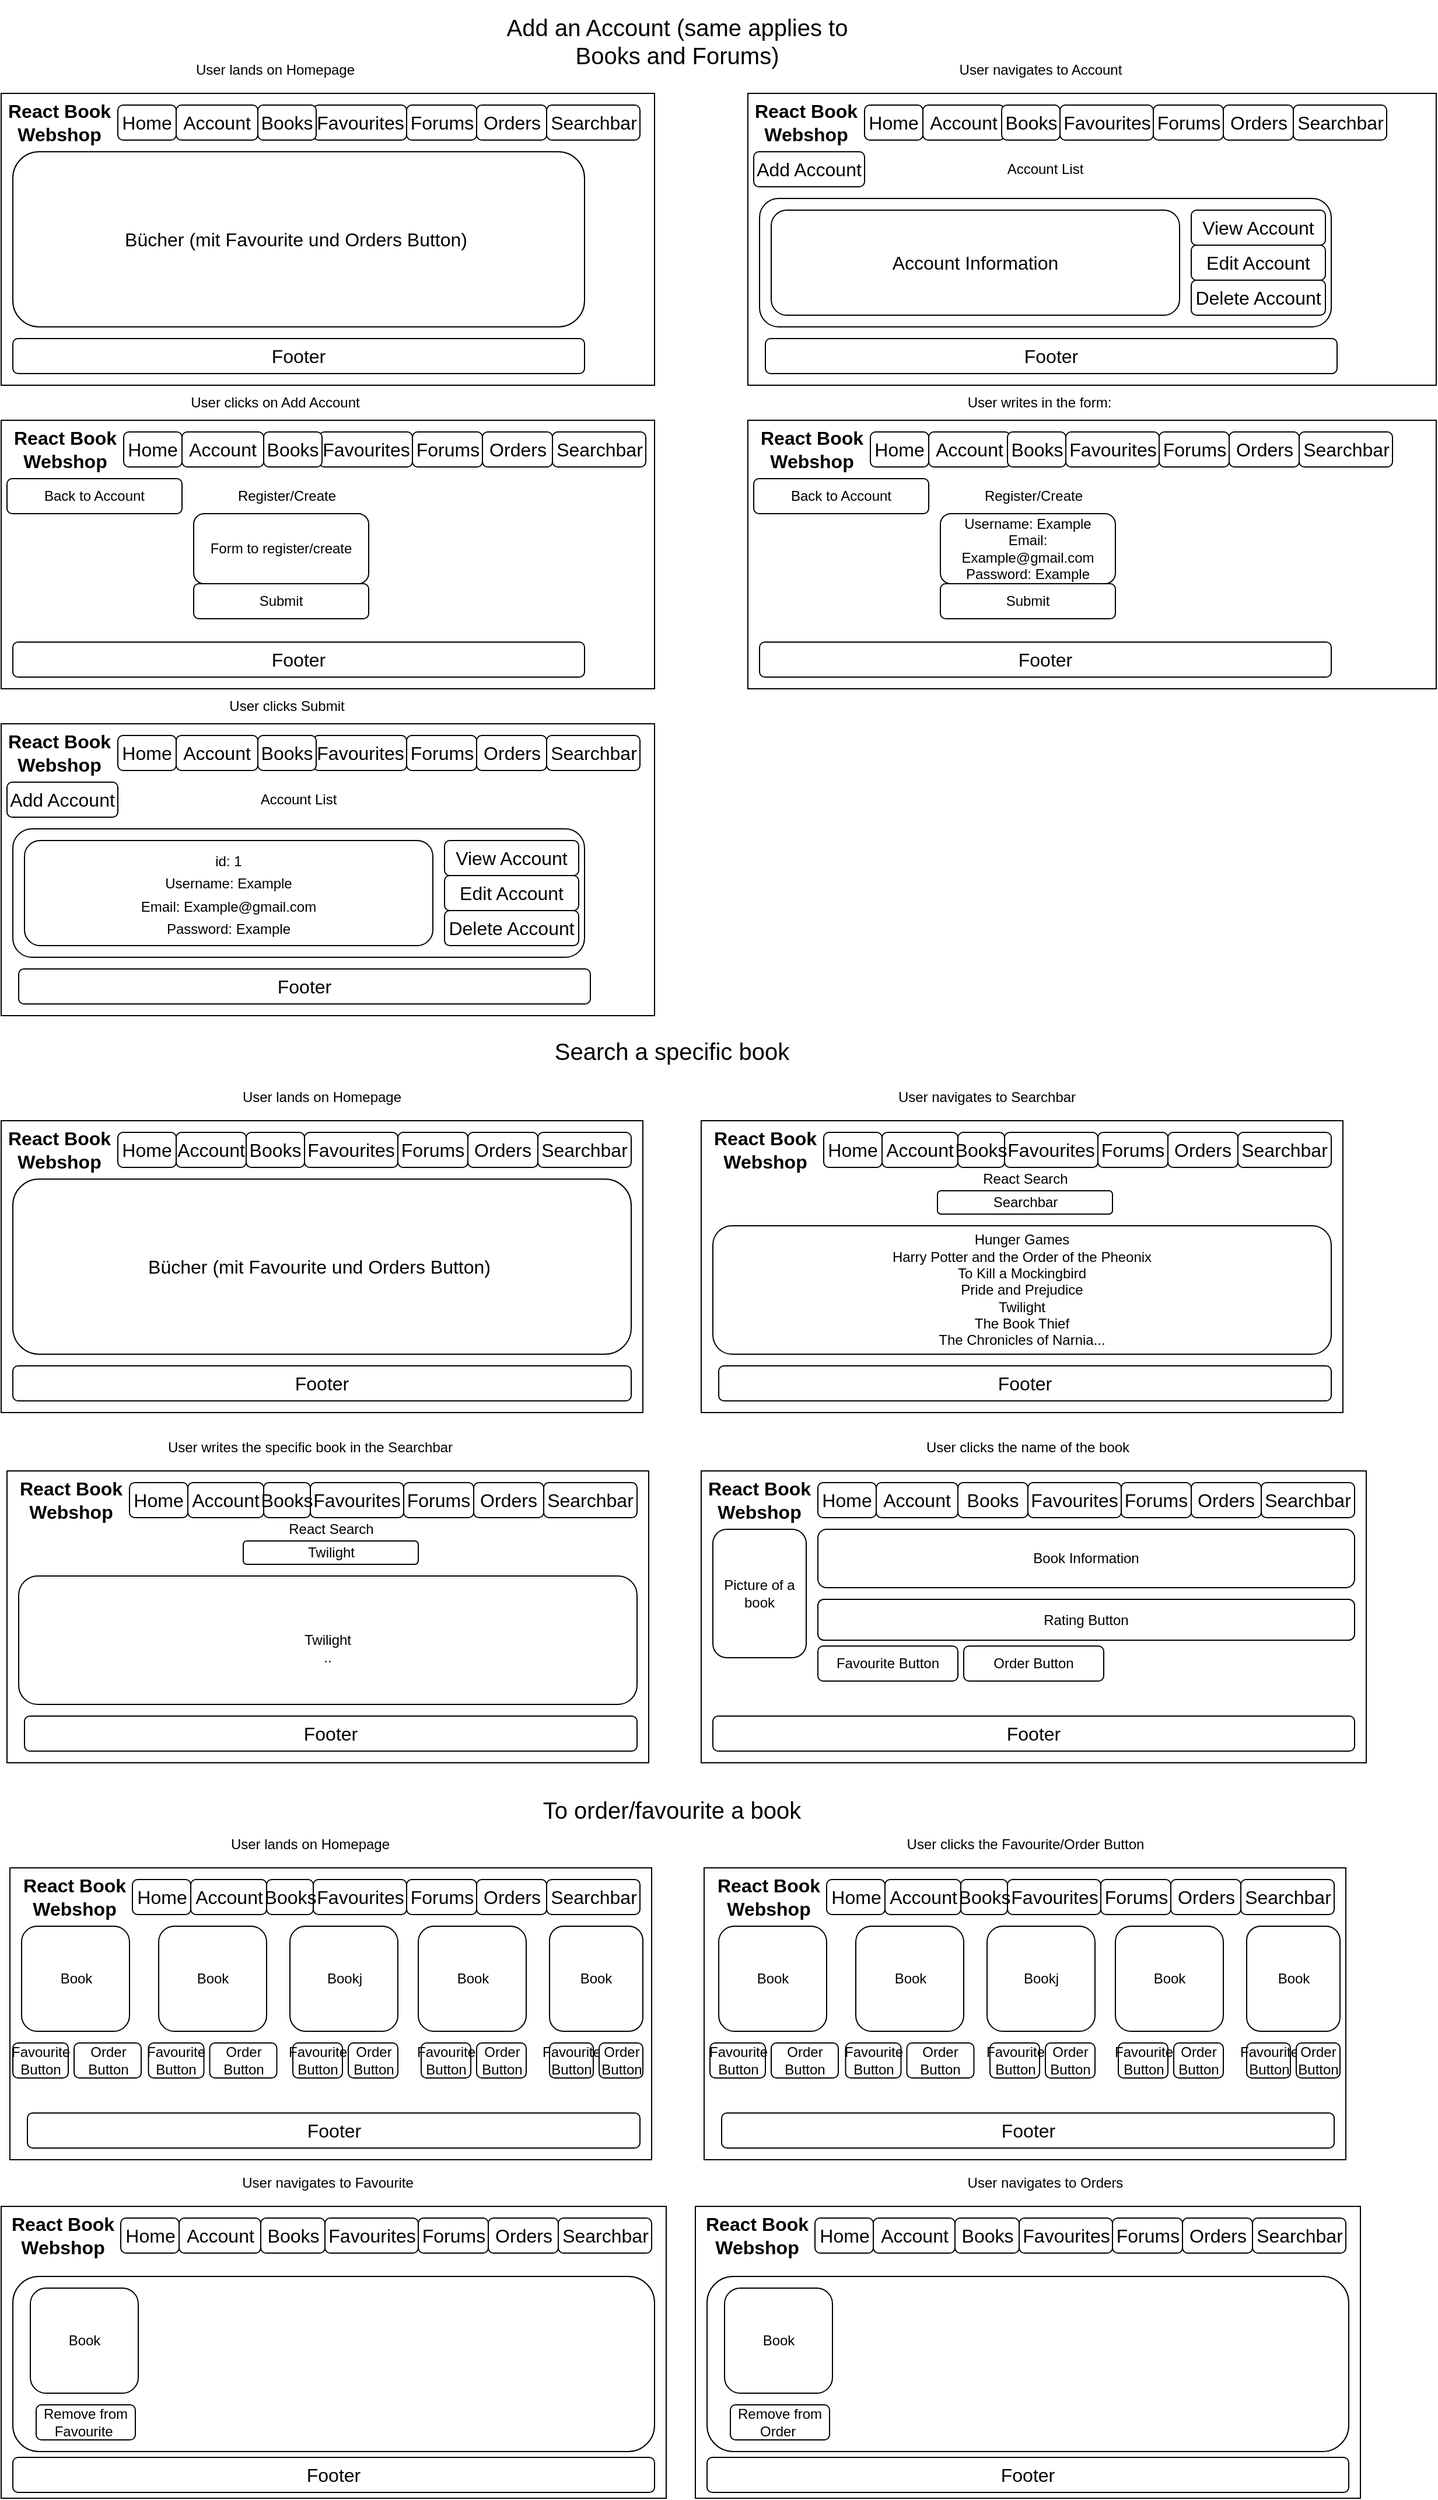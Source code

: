 <mxfile version="20.3.0" type="device"><diagram id="lNHhpuSlAF34muwr7A1F" name="Page-1"><mxGraphModel dx="1483" dy="927" grid="1" gridSize="10" guides="1" tooltips="1" connect="1" arrows="1" fold="1" page="1" pageScale="1" pageWidth="850" pageHeight="1100" math="0" shadow="0"><root><mxCell id="0"/><mxCell id="1" parent="0"/><mxCell id="LCGVCWos7qvtG7tU--il-2" value="" style="rounded=0;whiteSpace=wrap;html=1;" parent="1" vertex="1"><mxGeometry y="80" width="560" height="250" as="geometry"/></mxCell><mxCell id="LCGVCWos7qvtG7tU--il-3" value="&lt;b&gt;&lt;font style=&quot;font-size: 16px;&quot;&gt;React Book Webshop&lt;/font&gt;&lt;/b&gt;" style="text;html=1;strokeColor=none;fillColor=none;align=center;verticalAlign=middle;whiteSpace=wrap;rounded=0;" parent="1" vertex="1"><mxGeometry y="80" width="100" height="50" as="geometry"/></mxCell><mxCell id="LCGVCWos7qvtG7tU--il-8" value="Bücher (mit Favourite und Orders Button)&amp;nbsp;" style="rounded=1;whiteSpace=wrap;html=1;fontSize=16;" parent="1" vertex="1"><mxGeometry x="10" y="130" width="490" height="150" as="geometry"/></mxCell><mxCell id="LCGVCWos7qvtG7tU--il-15" value="User lands on Homepage" style="text;html=1;strokeColor=none;fillColor=none;align=center;verticalAlign=middle;whiteSpace=wrap;rounded=0;fontSize=12;" parent="1" vertex="1"><mxGeometry x="95" y="40" width="280" height="40" as="geometry"/></mxCell><mxCell id="LCGVCWos7qvtG7tU--il-16" value="User navigates to Account" style="text;html=1;strokeColor=none;fillColor=none;align=center;verticalAlign=middle;whiteSpace=wrap;rounded=0;fontSize=12;" parent="1" vertex="1"><mxGeometry x="751.25" y="45" width="280" height="30" as="geometry"/></mxCell><mxCell id="LCGVCWos7qvtG7tU--il-38" value="User clicks on Add Account" style="text;html=1;strokeColor=none;fillColor=none;align=center;verticalAlign=middle;whiteSpace=wrap;rounded=0;fontSize=12;" parent="1" vertex="1"><mxGeometry x="95" y="330" width="280" height="30" as="geometry"/></mxCell><mxCell id="PqnTLAwApJCdfaEEUdwc-1" value="Home" style="rounded=1;whiteSpace=wrap;html=1;fontSize=16;" parent="1" vertex="1"><mxGeometry x="100" y="90" width="50" height="30" as="geometry"/></mxCell><mxCell id="PqnTLAwApJCdfaEEUdwc-2" value="Account" style="rounded=1;whiteSpace=wrap;html=1;fontSize=16;" parent="1" vertex="1"><mxGeometry x="150" y="90" width="70" height="30" as="geometry"/></mxCell><mxCell id="PqnTLAwApJCdfaEEUdwc-3" value="Favourites" style="rounded=1;whiteSpace=wrap;html=1;fontSize=16;" parent="1" vertex="1"><mxGeometry x="267.5" y="90" width="80" height="30" as="geometry"/></mxCell><mxCell id="PqnTLAwApJCdfaEEUdwc-5" value="Forums" style="rounded=1;whiteSpace=wrap;html=1;fontSize=16;" parent="1" vertex="1"><mxGeometry x="347.5" y="90" width="60" height="30" as="geometry"/></mxCell><mxCell id="PqnTLAwApJCdfaEEUdwc-6" value="Orders" style="rounded=1;whiteSpace=wrap;html=1;fontSize=16;" parent="1" vertex="1"><mxGeometry x="407.5" y="90" width="60" height="30" as="geometry"/></mxCell><mxCell id="PqnTLAwApJCdfaEEUdwc-7" value="Searchbar" style="rounded=1;whiteSpace=wrap;html=1;fontSize=16;" parent="1" vertex="1"><mxGeometry x="467.5" y="90" width="80" height="30" as="geometry"/></mxCell><mxCell id="PqnTLAwApJCdfaEEUdwc-9" value="" style="rounded=0;whiteSpace=wrap;html=1;" parent="1" vertex="1"><mxGeometry x="640" y="80" width="590" height="250" as="geometry"/></mxCell><mxCell id="PqnTLAwApJCdfaEEUdwc-10" value="&lt;b&gt;&lt;font style=&quot;font-size: 16px;&quot;&gt;React Book Webshop&lt;/font&gt;&lt;/b&gt;" style="text;html=1;strokeColor=none;fillColor=none;align=center;verticalAlign=middle;whiteSpace=wrap;rounded=0;" parent="1" vertex="1"><mxGeometry x="640" y="80" width="100" height="50" as="geometry"/></mxCell><mxCell id="PqnTLAwApJCdfaEEUdwc-11" value="Home" style="rounded=1;whiteSpace=wrap;html=1;fontSize=16;" parent="1" vertex="1"><mxGeometry x="740" y="90" width="50" height="30" as="geometry"/></mxCell><mxCell id="PqnTLAwApJCdfaEEUdwc-12" value="Account" style="rounded=1;whiteSpace=wrap;html=1;fontSize=16;" parent="1" vertex="1"><mxGeometry x="790" y="90" width="70" height="30" as="geometry"/></mxCell><mxCell id="PqnTLAwApJCdfaEEUdwc-13" value="Favourites" style="rounded=1;whiteSpace=wrap;html=1;fontSize=16;" parent="1" vertex="1"><mxGeometry x="907.5" y="90" width="80" height="30" as="geometry"/></mxCell><mxCell id="PqnTLAwApJCdfaEEUdwc-15" value="Forums" style="rounded=1;whiteSpace=wrap;html=1;fontSize=16;" parent="1" vertex="1"><mxGeometry x="987.5" y="90" width="60" height="30" as="geometry"/></mxCell><mxCell id="PqnTLAwApJCdfaEEUdwc-16" value="Orders" style="rounded=1;whiteSpace=wrap;html=1;fontSize=16;" parent="1" vertex="1"><mxGeometry x="1047.5" y="90" width="60" height="30" as="geometry"/></mxCell><mxCell id="PqnTLAwApJCdfaEEUdwc-17" value="Searchbar" style="rounded=1;whiteSpace=wrap;html=1;fontSize=16;" parent="1" vertex="1"><mxGeometry x="1107.5" y="90" width="80" height="30" as="geometry"/></mxCell><mxCell id="PqnTLAwApJCdfaEEUdwc-18" value="Add Account" style="rounded=1;whiteSpace=wrap;html=1;fontSize=16;" parent="1" vertex="1"><mxGeometry x="645" y="130" width="95" height="30" as="geometry"/></mxCell><mxCell id="PqnTLAwApJCdfaEEUdwc-19" value="" style="rounded=1;whiteSpace=wrap;html=1;fontSize=16;" parent="1" vertex="1"><mxGeometry x="650" y="170" width="490" height="110" as="geometry"/></mxCell><mxCell id="PqnTLAwApJCdfaEEUdwc-20" value="Account List" style="text;html=1;strokeColor=none;fillColor=none;align=center;verticalAlign=middle;whiteSpace=wrap;rounded=0;fontSize=12;" parent="1" vertex="1"><mxGeometry x="755" y="130" width="280" height="30" as="geometry"/></mxCell><mxCell id="PqnTLAwApJCdfaEEUdwc-21" value="View Account" style="rounded=1;whiteSpace=wrap;html=1;fontSize=16;" parent="1" vertex="1"><mxGeometry x="1020" y="180" width="115" height="30" as="geometry"/></mxCell><mxCell id="PqnTLAwApJCdfaEEUdwc-22" value="Edit Account" style="rounded=1;whiteSpace=wrap;html=1;fontSize=16;" parent="1" vertex="1"><mxGeometry x="1020" y="210" width="115" height="30" as="geometry"/></mxCell><mxCell id="PqnTLAwApJCdfaEEUdwc-23" value="Delete Account" style="rounded=1;whiteSpace=wrap;html=1;fontSize=16;" parent="1" vertex="1"><mxGeometry x="1020" y="240" width="115" height="30" as="geometry"/></mxCell><mxCell id="PqnTLAwApJCdfaEEUdwc-24" value="Account Information" style="rounded=1;whiteSpace=wrap;html=1;fontSize=16;" parent="1" vertex="1"><mxGeometry x="660" y="180" width="350" height="90" as="geometry"/></mxCell><mxCell id="PqnTLAwApJCdfaEEUdwc-175" value="Footer" style="rounded=1;whiteSpace=wrap;html=1;fontSize=16;" parent="1" vertex="1"><mxGeometry x="10" y="290" width="490" height="30" as="geometry"/></mxCell><mxCell id="PqnTLAwApJCdfaEEUdwc-177" value="Footer" style="rounded=1;whiteSpace=wrap;html=1;fontSize=16;" parent="1" vertex="1"><mxGeometry x="655" y="290" width="490" height="30" as="geometry"/></mxCell><mxCell id="QqtjbjUHaY3NxaMg2Q-7-30" value="" style="rounded=0;whiteSpace=wrap;html=1;" vertex="1" parent="1"><mxGeometry y="360" width="560" height="230" as="geometry"/></mxCell><mxCell id="QqtjbjUHaY3NxaMg2Q-7-31" value="Register/Create" style="text;html=1;strokeColor=none;fillColor=none;align=center;verticalAlign=middle;whiteSpace=wrap;rounded=0;fontSize=12;" vertex="1" parent="1"><mxGeometry x="105" y="410" width="280" height="30" as="geometry"/></mxCell><mxCell id="QqtjbjUHaY3NxaMg2Q-7-33" value="&lt;b&gt;&lt;font style=&quot;font-size: 16px;&quot;&gt;React Book Webshop&lt;/font&gt;&lt;/b&gt;" style="text;html=1;strokeColor=none;fillColor=none;align=center;verticalAlign=middle;whiteSpace=wrap;rounded=0;" vertex="1" parent="1"><mxGeometry x="5" y="360" width="100" height="50" as="geometry"/></mxCell><mxCell id="QqtjbjUHaY3NxaMg2Q-7-34" value="Home" style="rounded=1;whiteSpace=wrap;html=1;fontSize=16;" vertex="1" parent="1"><mxGeometry x="105" y="370" width="50" height="30" as="geometry"/></mxCell><mxCell id="QqtjbjUHaY3NxaMg2Q-7-35" value="Account" style="rounded=1;whiteSpace=wrap;html=1;fontSize=16;" vertex="1" parent="1"><mxGeometry x="155" y="370" width="70" height="30" as="geometry"/></mxCell><mxCell id="QqtjbjUHaY3NxaMg2Q-7-36" value="Favourites" style="rounded=1;whiteSpace=wrap;html=1;fontSize=16;" vertex="1" parent="1"><mxGeometry x="272.5" y="370" width="80" height="30" as="geometry"/></mxCell><mxCell id="QqtjbjUHaY3NxaMg2Q-7-37" value="Forums" style="rounded=1;whiteSpace=wrap;html=1;fontSize=16;" vertex="1" parent="1"><mxGeometry x="352.5" y="370" width="60" height="30" as="geometry"/></mxCell><mxCell id="QqtjbjUHaY3NxaMg2Q-7-38" value="Orders" style="rounded=1;whiteSpace=wrap;html=1;fontSize=16;" vertex="1" parent="1"><mxGeometry x="412.5" y="370" width="60" height="30" as="geometry"/></mxCell><mxCell id="QqtjbjUHaY3NxaMg2Q-7-39" value="Searchbar" style="rounded=1;whiteSpace=wrap;html=1;fontSize=16;" vertex="1" parent="1"><mxGeometry x="472.5" y="370" width="80" height="30" as="geometry"/></mxCell><mxCell id="QqtjbjUHaY3NxaMg2Q-7-40" value="Submit" style="rounded=1;whiteSpace=wrap;html=1;fontSize=12;" vertex="1" parent="1"><mxGeometry x="165" y="500" width="150" height="30" as="geometry"/></mxCell><mxCell id="QqtjbjUHaY3NxaMg2Q-7-41" value="Back to Account" style="rounded=1;whiteSpace=wrap;html=1;fontSize=12;" vertex="1" parent="1"><mxGeometry x="5" y="410" width="150" height="30" as="geometry"/></mxCell><mxCell id="QqtjbjUHaY3NxaMg2Q-7-42" value="Footer" style="rounded=1;whiteSpace=wrap;html=1;fontSize=16;" vertex="1" parent="1"><mxGeometry x="10" y="550" width="490" height="30" as="geometry"/></mxCell><mxCell id="QqtjbjUHaY3NxaMg2Q-7-43" value="&lt;font style=&quot;font-size: 20px;&quot;&gt;Add an Account (same applies to Books and Forums)&lt;/font&gt;" style="text;html=1;strokeColor=none;fillColor=none;align=center;verticalAlign=middle;whiteSpace=wrap;rounded=0;" vertex="1" parent="1"><mxGeometry x="422.5" width="312.5" height="70" as="geometry"/></mxCell><mxCell id="QqtjbjUHaY3NxaMg2Q-7-44" value="User writes in the form:" style="text;html=1;strokeColor=none;fillColor=none;align=center;verticalAlign=middle;whiteSpace=wrap;rounded=0;fontSize=12;" vertex="1" parent="1"><mxGeometry x="750" y="330" width="280" height="30" as="geometry"/></mxCell><mxCell id="QqtjbjUHaY3NxaMg2Q-7-45" value="" style="rounded=0;whiteSpace=wrap;html=1;" vertex="1" parent="1"><mxGeometry x="640" y="360" width="590" height="230" as="geometry"/></mxCell><mxCell id="QqtjbjUHaY3NxaMg2Q-7-46" value="Register/Create" style="text;html=1;strokeColor=none;fillColor=none;align=center;verticalAlign=middle;whiteSpace=wrap;rounded=0;fontSize=12;" vertex="1" parent="1"><mxGeometry x="745" y="410" width="280" height="30" as="geometry"/></mxCell><mxCell id="QqtjbjUHaY3NxaMg2Q-7-47" value="Form to register/create" style="rounded=1;whiteSpace=wrap;html=1;fontSize=12;" vertex="1" parent="1"><mxGeometry x="165" y="440" width="150" height="60" as="geometry"/></mxCell><mxCell id="QqtjbjUHaY3NxaMg2Q-7-48" value="&lt;b&gt;&lt;font style=&quot;font-size: 16px;&quot;&gt;React Book Webshop&lt;/font&gt;&lt;/b&gt;" style="text;html=1;strokeColor=none;fillColor=none;align=center;verticalAlign=middle;whiteSpace=wrap;rounded=0;" vertex="1" parent="1"><mxGeometry x="645" y="360" width="100" height="50" as="geometry"/></mxCell><mxCell id="QqtjbjUHaY3NxaMg2Q-7-49" value="Home" style="rounded=1;whiteSpace=wrap;html=1;fontSize=16;" vertex="1" parent="1"><mxGeometry x="745" y="370" width="50" height="30" as="geometry"/></mxCell><mxCell id="QqtjbjUHaY3NxaMg2Q-7-50" value="Account" style="rounded=1;whiteSpace=wrap;html=1;fontSize=16;" vertex="1" parent="1"><mxGeometry x="795" y="370" width="70" height="30" as="geometry"/></mxCell><mxCell id="QqtjbjUHaY3NxaMg2Q-7-51" value="Favourites" style="rounded=1;whiteSpace=wrap;html=1;fontSize=16;" vertex="1" parent="1"><mxGeometry x="912.5" y="370" width="80" height="30" as="geometry"/></mxCell><mxCell id="QqtjbjUHaY3NxaMg2Q-7-52" value="Forums" style="rounded=1;whiteSpace=wrap;html=1;fontSize=16;" vertex="1" parent="1"><mxGeometry x="992.5" y="370" width="60" height="30" as="geometry"/></mxCell><mxCell id="QqtjbjUHaY3NxaMg2Q-7-53" value="Orders" style="rounded=1;whiteSpace=wrap;html=1;fontSize=16;" vertex="1" parent="1"><mxGeometry x="1052.5" y="370" width="60" height="30" as="geometry"/></mxCell><mxCell id="QqtjbjUHaY3NxaMg2Q-7-54" value="Searchbar" style="rounded=1;whiteSpace=wrap;html=1;fontSize=16;" vertex="1" parent="1"><mxGeometry x="1112.5" y="370" width="80" height="30" as="geometry"/></mxCell><mxCell id="QqtjbjUHaY3NxaMg2Q-7-55" value="Submit" style="rounded=1;whiteSpace=wrap;html=1;fontSize=12;" vertex="1" parent="1"><mxGeometry x="805" y="500" width="150" height="30" as="geometry"/></mxCell><mxCell id="QqtjbjUHaY3NxaMg2Q-7-56" value="Back to Account" style="rounded=1;whiteSpace=wrap;html=1;fontSize=12;" vertex="1" parent="1"><mxGeometry x="645" y="410" width="150" height="30" as="geometry"/></mxCell><mxCell id="QqtjbjUHaY3NxaMg2Q-7-57" value="Footer" style="rounded=1;whiteSpace=wrap;html=1;fontSize=16;" vertex="1" parent="1"><mxGeometry x="650" y="550" width="490" height="30" as="geometry"/></mxCell><mxCell id="QqtjbjUHaY3NxaMg2Q-7-59" value="Username: Example&lt;br&gt;Email: Example@gmail.com&lt;br&gt;Password: Example" style="rounded=1;whiteSpace=wrap;html=1;fontSize=12;" vertex="1" parent="1"><mxGeometry x="805" y="440" width="150" height="60" as="geometry"/></mxCell><mxCell id="QqtjbjUHaY3NxaMg2Q-7-60" value="User clicks Submit" style="text;html=1;strokeColor=none;fillColor=none;align=center;verticalAlign=middle;whiteSpace=wrap;rounded=0;fontSize=12;" vertex="1" parent="1"><mxGeometry x="105" y="590" width="280" height="30" as="geometry"/></mxCell><mxCell id="QqtjbjUHaY3NxaMg2Q-7-77" value="" style="rounded=0;whiteSpace=wrap;html=1;" vertex="1" parent="1"><mxGeometry y="620" width="560" height="250" as="geometry"/></mxCell><mxCell id="QqtjbjUHaY3NxaMg2Q-7-78" value="&lt;b&gt;&lt;font style=&quot;font-size: 16px;&quot;&gt;React Book Webshop&lt;/font&gt;&lt;/b&gt;" style="text;html=1;strokeColor=none;fillColor=none;align=center;verticalAlign=middle;whiteSpace=wrap;rounded=0;" vertex="1" parent="1"><mxGeometry y="620" width="100" height="50" as="geometry"/></mxCell><mxCell id="QqtjbjUHaY3NxaMg2Q-7-79" value="Home" style="rounded=1;whiteSpace=wrap;html=1;fontSize=16;" vertex="1" parent="1"><mxGeometry x="100" y="630" width="50" height="30" as="geometry"/></mxCell><mxCell id="QqtjbjUHaY3NxaMg2Q-7-80" value="Account" style="rounded=1;whiteSpace=wrap;html=1;fontSize=16;" vertex="1" parent="1"><mxGeometry x="150" y="630" width="70" height="30" as="geometry"/></mxCell><mxCell id="QqtjbjUHaY3NxaMg2Q-7-81" value="Favourites" style="rounded=1;whiteSpace=wrap;html=1;fontSize=16;" vertex="1" parent="1"><mxGeometry x="267.5" y="630" width="80" height="30" as="geometry"/></mxCell><mxCell id="QqtjbjUHaY3NxaMg2Q-7-83" value="Forums" style="rounded=1;whiteSpace=wrap;html=1;fontSize=16;" vertex="1" parent="1"><mxGeometry x="347.5" y="630" width="60" height="30" as="geometry"/></mxCell><mxCell id="QqtjbjUHaY3NxaMg2Q-7-84" value="Orders" style="rounded=1;whiteSpace=wrap;html=1;fontSize=16;" vertex="1" parent="1"><mxGeometry x="407.5" y="630" width="60" height="30" as="geometry"/></mxCell><mxCell id="QqtjbjUHaY3NxaMg2Q-7-85" value="Searchbar" style="rounded=1;whiteSpace=wrap;html=1;fontSize=16;" vertex="1" parent="1"><mxGeometry x="467.5" y="630" width="80" height="30" as="geometry"/></mxCell><mxCell id="QqtjbjUHaY3NxaMg2Q-7-86" value="Add Account" style="rounded=1;whiteSpace=wrap;html=1;fontSize=16;" vertex="1" parent="1"><mxGeometry x="5" y="670" width="95" height="30" as="geometry"/></mxCell><mxCell id="QqtjbjUHaY3NxaMg2Q-7-87" value="" style="rounded=1;whiteSpace=wrap;html=1;fontSize=16;" vertex="1" parent="1"><mxGeometry x="10" y="710" width="490" height="110" as="geometry"/></mxCell><mxCell id="QqtjbjUHaY3NxaMg2Q-7-88" value="Account List" style="text;html=1;strokeColor=none;fillColor=none;align=center;verticalAlign=middle;whiteSpace=wrap;rounded=0;fontSize=12;" vertex="1" parent="1"><mxGeometry x="115" y="670" width="280" height="30" as="geometry"/></mxCell><mxCell id="QqtjbjUHaY3NxaMg2Q-7-89" value="View Account" style="rounded=1;whiteSpace=wrap;html=1;fontSize=16;" vertex="1" parent="1"><mxGeometry x="380" y="720" width="115" height="30" as="geometry"/></mxCell><mxCell id="QqtjbjUHaY3NxaMg2Q-7-90" value="Edit Account" style="rounded=1;whiteSpace=wrap;html=1;fontSize=16;" vertex="1" parent="1"><mxGeometry x="380" y="750" width="115" height="30" as="geometry"/></mxCell><mxCell id="QqtjbjUHaY3NxaMg2Q-7-91" value="Delete Account" style="rounded=1;whiteSpace=wrap;html=1;fontSize=16;" vertex="1" parent="1"><mxGeometry x="380" y="780" width="115" height="30" as="geometry"/></mxCell><mxCell id="QqtjbjUHaY3NxaMg2Q-7-92" value="&lt;span style=&quot;font-size: 12px;&quot;&gt;id: 1&lt;br&gt;Username: Example&lt;/span&gt;&lt;br style=&quot;font-size: 12px;&quot;&gt;&lt;span style=&quot;font-size: 12px;&quot;&gt;Email: Example@gmail.com&lt;/span&gt;&lt;br style=&quot;font-size: 12px;&quot;&gt;&lt;span style=&quot;font-size: 12px;&quot;&gt;Password: Example&lt;/span&gt;" style="rounded=1;whiteSpace=wrap;html=1;fontSize=16;" vertex="1" parent="1"><mxGeometry x="20" y="720" width="350" height="90" as="geometry"/></mxCell><mxCell id="QqtjbjUHaY3NxaMg2Q-7-93" value="Footer" style="rounded=1;whiteSpace=wrap;html=1;fontSize=16;" vertex="1" parent="1"><mxGeometry x="15" y="830" width="490" height="30" as="geometry"/></mxCell><mxCell id="QqtjbjUHaY3NxaMg2Q-7-94" value="&lt;font style=&quot;font-size: 20px;&quot;&gt;Search a specific book&lt;/font&gt;" style="text;html=1;strokeColor=none;fillColor=none;align=center;verticalAlign=middle;whiteSpace=wrap;rounded=0;" vertex="1" parent="1"><mxGeometry x="460" y="880" width="230" height="40" as="geometry"/></mxCell><mxCell id="QqtjbjUHaY3NxaMg2Q-7-106" value="" style="rounded=0;whiteSpace=wrap;html=1;" vertex="1" parent="1"><mxGeometry y="960" width="550" height="250" as="geometry"/></mxCell><mxCell id="QqtjbjUHaY3NxaMg2Q-7-107" value="&lt;b&gt;&lt;font style=&quot;font-size: 16px;&quot;&gt;React Book Webshop&lt;/font&gt;&lt;/b&gt;" style="text;html=1;strokeColor=none;fillColor=none;align=center;verticalAlign=middle;whiteSpace=wrap;rounded=0;" vertex="1" parent="1"><mxGeometry y="960" width="100" height="50" as="geometry"/></mxCell><mxCell id="QqtjbjUHaY3NxaMg2Q-7-108" value="Bücher (mit Favourite und Orders Button)&amp;nbsp;" style="rounded=1;whiteSpace=wrap;html=1;fontSize=16;" vertex="1" parent="1"><mxGeometry x="10" y="1010" width="530" height="150" as="geometry"/></mxCell><mxCell id="QqtjbjUHaY3NxaMg2Q-7-109" value="Home" style="rounded=1;whiteSpace=wrap;html=1;fontSize=16;" vertex="1" parent="1"><mxGeometry x="100" y="970" width="50" height="30" as="geometry"/></mxCell><mxCell id="QqtjbjUHaY3NxaMg2Q-7-110" value="Account" style="rounded=1;whiteSpace=wrap;html=1;fontSize=16;" vertex="1" parent="1"><mxGeometry x="150" y="970" width="60" height="30" as="geometry"/></mxCell><mxCell id="QqtjbjUHaY3NxaMg2Q-7-111" value="Favourites" style="rounded=1;whiteSpace=wrap;html=1;fontSize=16;" vertex="1" parent="1"><mxGeometry x="260" y="970" width="80" height="30" as="geometry"/></mxCell><mxCell id="QqtjbjUHaY3NxaMg2Q-7-112" value="Forums" style="rounded=1;whiteSpace=wrap;html=1;fontSize=16;" vertex="1" parent="1"><mxGeometry x="340" y="970" width="60" height="30" as="geometry"/></mxCell><mxCell id="QqtjbjUHaY3NxaMg2Q-7-113" value="Orders" style="rounded=1;whiteSpace=wrap;html=1;fontSize=16;" vertex="1" parent="1"><mxGeometry x="400" y="970" width="60" height="30" as="geometry"/></mxCell><mxCell id="QqtjbjUHaY3NxaMg2Q-7-114" value="Searchbar" style="rounded=1;whiteSpace=wrap;html=1;fontSize=16;" vertex="1" parent="1"><mxGeometry x="460" y="970" width="80" height="30" as="geometry"/></mxCell><mxCell id="QqtjbjUHaY3NxaMg2Q-7-115" value="Footer" style="rounded=1;whiteSpace=wrap;html=1;fontSize=16;" vertex="1" parent="1"><mxGeometry x="10" y="1170" width="530" height="30" as="geometry"/></mxCell><mxCell id="QqtjbjUHaY3NxaMg2Q-7-116" value="Books" style="rounded=1;whiteSpace=wrap;html=1;fontSize=16;" vertex="1" parent="1"><mxGeometry x="210" y="970" width="50" height="30" as="geometry"/></mxCell><mxCell id="QqtjbjUHaY3NxaMg2Q-7-117" value="User lands on Homepage" style="text;html=1;strokeColor=none;fillColor=none;align=center;verticalAlign=middle;whiteSpace=wrap;rounded=0;fontSize=12;" vertex="1" parent="1"><mxGeometry x="135" y="920" width="280" height="40" as="geometry"/></mxCell><mxCell id="QqtjbjUHaY3NxaMg2Q-7-118" value="User navigates to Searchbar" style="text;html=1;strokeColor=none;fillColor=none;align=center;verticalAlign=middle;whiteSpace=wrap;rounded=0;fontSize=12;" vertex="1" parent="1"><mxGeometry x="705" y="920" width="280" height="40" as="geometry"/></mxCell><mxCell id="QqtjbjUHaY3NxaMg2Q-7-119" value="" style="rounded=0;whiteSpace=wrap;html=1;" vertex="1" parent="1"><mxGeometry x="600" y="960" width="550" height="250" as="geometry"/></mxCell><mxCell id="QqtjbjUHaY3NxaMg2Q-7-120" value="Hunger Games&lt;br&gt;Harry Potter and the Order of the Pheonix&lt;br&gt;To Kill a Mockingbird&lt;br&gt;Pride and Prejudice&lt;br&gt;Twilight&lt;br&gt;The Book Thief&lt;br&gt;The Chronicles of Narnia..." style="rounded=1;whiteSpace=wrap;html=1;fontSize=12;" vertex="1" parent="1"><mxGeometry x="610" y="1050" width="530" height="110" as="geometry"/></mxCell><mxCell id="QqtjbjUHaY3NxaMg2Q-7-121" value="React Search" style="text;html=1;strokeColor=none;fillColor=none;align=center;verticalAlign=middle;whiteSpace=wrap;rounded=0;fontSize=12;" vertex="1" parent="1"><mxGeometry x="737.5" y="1000" width="280" height="20" as="geometry"/></mxCell><mxCell id="QqtjbjUHaY3NxaMg2Q-7-122" value="Searchbar" style="rounded=1;whiteSpace=wrap;html=1;fontSize=12;" vertex="1" parent="1"><mxGeometry x="802.5" y="1020" width="150" height="20" as="geometry"/></mxCell><mxCell id="QqtjbjUHaY3NxaMg2Q-7-123" value="&lt;b&gt;&lt;font style=&quot;font-size: 16px;&quot;&gt;React Book Webshop&lt;/font&gt;&lt;/b&gt;" style="text;html=1;strokeColor=none;fillColor=none;align=center;verticalAlign=middle;whiteSpace=wrap;rounded=0;" vertex="1" parent="1"><mxGeometry x="605" y="960" width="100" height="50" as="geometry"/></mxCell><mxCell id="QqtjbjUHaY3NxaMg2Q-7-124" value="Home" style="rounded=1;whiteSpace=wrap;html=1;fontSize=16;" vertex="1" parent="1"><mxGeometry x="705" y="970" width="50" height="30" as="geometry"/></mxCell><mxCell id="QqtjbjUHaY3NxaMg2Q-7-125" value="Account" style="rounded=1;whiteSpace=wrap;html=1;fontSize=16;" vertex="1" parent="1"><mxGeometry x="755" y="970" width="65" height="30" as="geometry"/></mxCell><mxCell id="QqtjbjUHaY3NxaMg2Q-7-126" value="Favourites" style="rounded=1;whiteSpace=wrap;html=1;fontSize=16;" vertex="1" parent="1"><mxGeometry x="860" y="970" width="80" height="30" as="geometry"/></mxCell><mxCell id="QqtjbjUHaY3NxaMg2Q-7-127" value="Forums" style="rounded=1;whiteSpace=wrap;html=1;fontSize=16;" vertex="1" parent="1"><mxGeometry x="940" y="970" width="60" height="30" as="geometry"/></mxCell><mxCell id="QqtjbjUHaY3NxaMg2Q-7-128" value="Orders" style="rounded=1;whiteSpace=wrap;html=1;fontSize=16;" vertex="1" parent="1"><mxGeometry x="1000" y="970" width="60" height="30" as="geometry"/></mxCell><mxCell id="QqtjbjUHaY3NxaMg2Q-7-129" value="Searchbar" style="rounded=1;whiteSpace=wrap;html=1;fontSize=16;" vertex="1" parent="1"><mxGeometry x="1060" y="970" width="80" height="30" as="geometry"/></mxCell><mxCell id="QqtjbjUHaY3NxaMg2Q-7-130" value="Footer" style="rounded=1;whiteSpace=wrap;html=1;fontSize=16;" vertex="1" parent="1"><mxGeometry x="615" y="1170" width="525" height="30" as="geometry"/></mxCell><mxCell id="QqtjbjUHaY3NxaMg2Q-7-131" value="Books" style="rounded=1;whiteSpace=wrap;html=1;fontSize=16;" vertex="1" parent="1"><mxGeometry x="820" y="970" width="40" height="30" as="geometry"/></mxCell><mxCell id="QqtjbjUHaY3NxaMg2Q-7-132" value="User writes the specific book in the Searchbar" style="text;html=1;strokeColor=none;fillColor=none;align=center;verticalAlign=middle;whiteSpace=wrap;rounded=0;fontSize=12;" vertex="1" parent="1"><mxGeometry x="125" y="1220" width="280" height="40" as="geometry"/></mxCell><mxCell id="QqtjbjUHaY3NxaMg2Q-7-134" value="" style="rounded=0;whiteSpace=wrap;html=1;" vertex="1" parent="1"><mxGeometry x="5" y="1260" width="550" height="250" as="geometry"/></mxCell><mxCell id="QqtjbjUHaY3NxaMg2Q-7-135" value="&lt;br&gt;Twilight&lt;br&gt;.." style="rounded=1;whiteSpace=wrap;html=1;fontSize=12;" vertex="1" parent="1"><mxGeometry x="15" y="1350" width="530" height="110" as="geometry"/></mxCell><mxCell id="QqtjbjUHaY3NxaMg2Q-7-136" value="React Search" style="text;html=1;strokeColor=none;fillColor=none;align=center;verticalAlign=middle;whiteSpace=wrap;rounded=0;fontSize=12;" vertex="1" parent="1"><mxGeometry x="142.5" y="1300" width="280" height="20" as="geometry"/></mxCell><mxCell id="QqtjbjUHaY3NxaMg2Q-7-137" value="Twilight" style="rounded=1;whiteSpace=wrap;html=1;fontSize=12;" vertex="1" parent="1"><mxGeometry x="207.5" y="1320" width="150" height="20" as="geometry"/></mxCell><mxCell id="QqtjbjUHaY3NxaMg2Q-7-138" value="&lt;b&gt;&lt;font style=&quot;font-size: 16px;&quot;&gt;React Book Webshop&lt;/font&gt;&lt;/b&gt;" style="text;html=1;strokeColor=none;fillColor=none;align=center;verticalAlign=middle;whiteSpace=wrap;rounded=0;" vertex="1" parent="1"><mxGeometry x="10" y="1260" width="100" height="50" as="geometry"/></mxCell><mxCell id="QqtjbjUHaY3NxaMg2Q-7-139" value="Home" style="rounded=1;whiteSpace=wrap;html=1;fontSize=16;" vertex="1" parent="1"><mxGeometry x="110" y="1270" width="50" height="30" as="geometry"/></mxCell><mxCell id="QqtjbjUHaY3NxaMg2Q-7-140" value="Account" style="rounded=1;whiteSpace=wrap;html=1;fontSize=16;" vertex="1" parent="1"><mxGeometry x="160" y="1270" width="65" height="30" as="geometry"/></mxCell><mxCell id="QqtjbjUHaY3NxaMg2Q-7-141" value="Favourites" style="rounded=1;whiteSpace=wrap;html=1;fontSize=16;" vertex="1" parent="1"><mxGeometry x="265" y="1270" width="80" height="30" as="geometry"/></mxCell><mxCell id="QqtjbjUHaY3NxaMg2Q-7-142" value="Forums" style="rounded=1;whiteSpace=wrap;html=1;fontSize=16;" vertex="1" parent="1"><mxGeometry x="345" y="1270" width="60" height="30" as="geometry"/></mxCell><mxCell id="QqtjbjUHaY3NxaMg2Q-7-143" value="Orders" style="rounded=1;whiteSpace=wrap;html=1;fontSize=16;" vertex="1" parent="1"><mxGeometry x="405" y="1270" width="60" height="30" as="geometry"/></mxCell><mxCell id="QqtjbjUHaY3NxaMg2Q-7-144" value="Searchbar" style="rounded=1;whiteSpace=wrap;html=1;fontSize=16;" vertex="1" parent="1"><mxGeometry x="465" y="1270" width="80" height="30" as="geometry"/></mxCell><mxCell id="QqtjbjUHaY3NxaMg2Q-7-145" value="Footer" style="rounded=1;whiteSpace=wrap;html=1;fontSize=16;" vertex="1" parent="1"><mxGeometry x="20" y="1470" width="525" height="30" as="geometry"/></mxCell><mxCell id="QqtjbjUHaY3NxaMg2Q-7-146" value="Books" style="rounded=1;whiteSpace=wrap;html=1;fontSize=16;" vertex="1" parent="1"><mxGeometry x="225" y="1270" width="40" height="30" as="geometry"/></mxCell><mxCell id="QqtjbjUHaY3NxaMg2Q-7-147" value="&lt;font style=&quot;font-size: 20px;&quot;&gt;To order/favourite a book&lt;/font&gt;" style="text;html=1;strokeColor=none;fillColor=none;align=center;verticalAlign=middle;whiteSpace=wrap;rounded=0;" vertex="1" parent="1"><mxGeometry x="460" y="1530" width="230" height="40" as="geometry"/></mxCell><mxCell id="QqtjbjUHaY3NxaMg2Q-7-148" value="User lands on Homepage" style="text;html=1;strokeColor=none;fillColor=none;align=center;verticalAlign=middle;whiteSpace=wrap;rounded=0;fontSize=12;" vertex="1" parent="1"><mxGeometry x="125" y="1560" width="280" height="40" as="geometry"/></mxCell><mxCell id="QqtjbjUHaY3NxaMg2Q-7-159" value="User clicks the Favourite/Order Button" style="text;html=1;strokeColor=none;fillColor=none;align=center;verticalAlign=middle;whiteSpace=wrap;rounded=0;fontSize=12;" vertex="1" parent="1"><mxGeometry x="737.5" y="1560" width="280" height="40" as="geometry"/></mxCell><mxCell id="QqtjbjUHaY3NxaMg2Q-7-163" value="" style="rounded=0;whiteSpace=wrap;html=1;" vertex="1" parent="1"><mxGeometry x="7.5" y="1600" width="550" height="250" as="geometry"/></mxCell><mxCell id="QqtjbjUHaY3NxaMg2Q-7-164" value="Book" style="rounded=1;whiteSpace=wrap;html=1;fontSize=12;" vertex="1" parent="1"><mxGeometry x="17.5" y="1650" width="92.5" height="90" as="geometry"/></mxCell><mxCell id="QqtjbjUHaY3NxaMg2Q-7-167" value="&lt;b&gt;&lt;font style=&quot;font-size: 16px;&quot;&gt;React Book Webshop&lt;/font&gt;&lt;/b&gt;" style="text;html=1;strokeColor=none;fillColor=none;align=center;verticalAlign=middle;whiteSpace=wrap;rounded=0;" vertex="1" parent="1"><mxGeometry x="12.5" y="1600" width="100" height="50" as="geometry"/></mxCell><mxCell id="QqtjbjUHaY3NxaMg2Q-7-168" value="Home" style="rounded=1;whiteSpace=wrap;html=1;fontSize=16;" vertex="1" parent="1"><mxGeometry x="112.5" y="1610" width="50" height="30" as="geometry"/></mxCell><mxCell id="QqtjbjUHaY3NxaMg2Q-7-169" value="Account" style="rounded=1;whiteSpace=wrap;html=1;fontSize=16;" vertex="1" parent="1"><mxGeometry x="162.5" y="1610" width="65" height="30" as="geometry"/></mxCell><mxCell id="QqtjbjUHaY3NxaMg2Q-7-170" value="Favourites" style="rounded=1;whiteSpace=wrap;html=1;fontSize=16;" vertex="1" parent="1"><mxGeometry x="267.5" y="1610" width="80" height="30" as="geometry"/></mxCell><mxCell id="QqtjbjUHaY3NxaMg2Q-7-171" value="Forums" style="rounded=1;whiteSpace=wrap;html=1;fontSize=16;" vertex="1" parent="1"><mxGeometry x="347.5" y="1610" width="60" height="30" as="geometry"/></mxCell><mxCell id="QqtjbjUHaY3NxaMg2Q-7-172" value="Orders" style="rounded=1;whiteSpace=wrap;html=1;fontSize=16;" vertex="1" parent="1"><mxGeometry x="407.5" y="1610" width="60" height="30" as="geometry"/></mxCell><mxCell id="QqtjbjUHaY3NxaMg2Q-7-173" value="Searchbar" style="rounded=1;whiteSpace=wrap;html=1;fontSize=16;" vertex="1" parent="1"><mxGeometry x="467.5" y="1610" width="80" height="30" as="geometry"/></mxCell><mxCell id="QqtjbjUHaY3NxaMg2Q-7-174" value="Footer" style="rounded=1;whiteSpace=wrap;html=1;fontSize=16;" vertex="1" parent="1"><mxGeometry x="22.5" y="1810" width="525" height="30" as="geometry"/></mxCell><mxCell id="QqtjbjUHaY3NxaMg2Q-7-175" value="Books" style="rounded=1;whiteSpace=wrap;html=1;fontSize=16;" vertex="1" parent="1"><mxGeometry x="227.5" y="1610" width="40" height="30" as="geometry"/></mxCell><mxCell id="QqtjbjUHaY3NxaMg2Q-7-176" value="" style="rounded=0;whiteSpace=wrap;html=1;" vertex="1" parent="1"><mxGeometry x="602.5" y="1600" width="550" height="250" as="geometry"/></mxCell><mxCell id="QqtjbjUHaY3NxaMg2Q-7-180" value="&lt;b&gt;&lt;font style=&quot;font-size: 16px;&quot;&gt;React Book Webshop&lt;/font&gt;&lt;/b&gt;" style="text;html=1;strokeColor=none;fillColor=none;align=center;verticalAlign=middle;whiteSpace=wrap;rounded=0;" vertex="1" parent="1"><mxGeometry x="607.5" y="1600" width="100" height="50" as="geometry"/></mxCell><mxCell id="QqtjbjUHaY3NxaMg2Q-7-181" value="Home" style="rounded=1;whiteSpace=wrap;html=1;fontSize=16;" vertex="1" parent="1"><mxGeometry x="707.5" y="1610" width="50" height="30" as="geometry"/></mxCell><mxCell id="QqtjbjUHaY3NxaMg2Q-7-182" value="Account" style="rounded=1;whiteSpace=wrap;html=1;fontSize=16;" vertex="1" parent="1"><mxGeometry x="757.5" y="1610" width="65" height="30" as="geometry"/></mxCell><mxCell id="QqtjbjUHaY3NxaMg2Q-7-183" value="Favourites" style="rounded=1;whiteSpace=wrap;html=1;fontSize=16;" vertex="1" parent="1"><mxGeometry x="862.5" y="1610" width="80" height="30" as="geometry"/></mxCell><mxCell id="QqtjbjUHaY3NxaMg2Q-7-184" value="Forums" style="rounded=1;whiteSpace=wrap;html=1;fontSize=16;" vertex="1" parent="1"><mxGeometry x="942.5" y="1610" width="60" height="30" as="geometry"/></mxCell><mxCell id="QqtjbjUHaY3NxaMg2Q-7-185" value="Orders" style="rounded=1;whiteSpace=wrap;html=1;fontSize=16;" vertex="1" parent="1"><mxGeometry x="1002.5" y="1610" width="60" height="30" as="geometry"/></mxCell><mxCell id="QqtjbjUHaY3NxaMg2Q-7-186" value="Searchbar" style="rounded=1;whiteSpace=wrap;html=1;fontSize=16;" vertex="1" parent="1"><mxGeometry x="1062.5" y="1610" width="80" height="30" as="geometry"/></mxCell><mxCell id="QqtjbjUHaY3NxaMg2Q-7-187" value="Footer" style="rounded=1;whiteSpace=wrap;html=1;fontSize=16;" vertex="1" parent="1"><mxGeometry x="617.5" y="1810" width="525" height="30" as="geometry"/></mxCell><mxCell id="QqtjbjUHaY3NxaMg2Q-7-188" value="Books" style="rounded=1;whiteSpace=wrap;html=1;fontSize=16;" vertex="1" parent="1"><mxGeometry x="822.5" y="1610" width="40" height="30" as="geometry"/></mxCell><mxCell id="QqtjbjUHaY3NxaMg2Q-7-189" value="Book" style="rounded=1;whiteSpace=wrap;html=1;fontSize=12;" vertex="1" parent="1"><mxGeometry x="135" y="1650" width="92.5" height="90" as="geometry"/></mxCell><mxCell id="QqtjbjUHaY3NxaMg2Q-7-190" value="Bookj" style="rounded=1;whiteSpace=wrap;html=1;fontSize=12;" vertex="1" parent="1"><mxGeometry x="247.5" y="1650" width="92.5" height="90" as="geometry"/></mxCell><mxCell id="QqtjbjUHaY3NxaMg2Q-7-191" value="Book" style="rounded=1;whiteSpace=wrap;html=1;fontSize=12;" vertex="1" parent="1"><mxGeometry x="357.5" y="1650" width="92.5" height="90" as="geometry"/></mxCell><mxCell id="QqtjbjUHaY3NxaMg2Q-7-192" value="Book" style="rounded=1;whiteSpace=wrap;html=1;fontSize=12;" vertex="1" parent="1"><mxGeometry x="470" y="1650" width="80" height="90" as="geometry"/></mxCell><mxCell id="QqtjbjUHaY3NxaMg2Q-7-193" value="User clicks the name of the book" style="text;html=1;strokeColor=none;fillColor=none;align=center;verticalAlign=middle;whiteSpace=wrap;rounded=0;fontSize=12;" vertex="1" parent="1"><mxGeometry x="740" y="1220" width="280" height="40" as="geometry"/></mxCell><mxCell id="QqtjbjUHaY3NxaMg2Q-7-194" value="" style="rounded=0;whiteSpace=wrap;html=1;" vertex="1" parent="1"><mxGeometry x="600" y="1260" width="570" height="250" as="geometry"/></mxCell><mxCell id="QqtjbjUHaY3NxaMg2Q-7-195" value="&lt;b&gt;&lt;font style=&quot;font-size: 16px;&quot;&gt;React Book Webshop&lt;/font&gt;&lt;/b&gt;" style="text;html=1;strokeColor=none;fillColor=none;align=center;verticalAlign=middle;whiteSpace=wrap;rounded=0;" vertex="1" parent="1"><mxGeometry x="600" y="1260" width="100" height="50" as="geometry"/></mxCell><mxCell id="QqtjbjUHaY3NxaMg2Q-7-196" value="Home" style="rounded=1;whiteSpace=wrap;html=1;fontSize=16;" vertex="1" parent="1"><mxGeometry x="700" y="1270" width="50" height="30" as="geometry"/></mxCell><mxCell id="QqtjbjUHaY3NxaMg2Q-7-197" value="Account" style="rounded=1;whiteSpace=wrap;html=1;fontSize=16;" vertex="1" parent="1"><mxGeometry x="750" y="1270" width="70" height="30" as="geometry"/></mxCell><mxCell id="QqtjbjUHaY3NxaMg2Q-7-198" value="Favourites" style="rounded=1;whiteSpace=wrap;html=1;fontSize=16;" vertex="1" parent="1"><mxGeometry x="880" y="1270" width="80" height="30" as="geometry"/></mxCell><mxCell id="QqtjbjUHaY3NxaMg2Q-7-199" value="Forums" style="rounded=1;whiteSpace=wrap;html=1;fontSize=16;" vertex="1" parent="1"><mxGeometry x="960" y="1270" width="60" height="30" as="geometry"/></mxCell><mxCell id="QqtjbjUHaY3NxaMg2Q-7-200" value="Orders" style="rounded=1;whiteSpace=wrap;html=1;fontSize=16;" vertex="1" parent="1"><mxGeometry x="1020" y="1270" width="60" height="30" as="geometry"/></mxCell><mxCell id="QqtjbjUHaY3NxaMg2Q-7-201" value="Searchbar" style="rounded=1;whiteSpace=wrap;html=1;fontSize=16;" vertex="1" parent="1"><mxGeometry x="1080" y="1270" width="80" height="30" as="geometry"/></mxCell><mxCell id="QqtjbjUHaY3NxaMg2Q-7-202" value="Picture of a book" style="rounded=1;whiteSpace=wrap;html=1;fontSize=12;" vertex="1" parent="1"><mxGeometry x="610" y="1310" width="80" height="110" as="geometry"/></mxCell><mxCell id="QqtjbjUHaY3NxaMg2Q-7-203" value="Book Information" style="rounded=1;whiteSpace=wrap;html=1;fontSize=12;" vertex="1" parent="1"><mxGeometry x="700" y="1310" width="460" height="50" as="geometry"/></mxCell><mxCell id="QqtjbjUHaY3NxaMg2Q-7-204" value="Rating Button" style="rounded=1;whiteSpace=wrap;html=1;fontSize=12;" vertex="1" parent="1"><mxGeometry x="700" y="1370" width="460" height="35" as="geometry"/></mxCell><mxCell id="QqtjbjUHaY3NxaMg2Q-7-205" value="Favourite Button" style="rounded=1;whiteSpace=wrap;html=1;fontSize=12;" vertex="1" parent="1"><mxGeometry x="700" y="1410" width="120" height="30" as="geometry"/></mxCell><mxCell id="QqtjbjUHaY3NxaMg2Q-7-206" value="Order Button" style="rounded=1;whiteSpace=wrap;html=1;fontSize=12;" vertex="1" parent="1"><mxGeometry x="825" y="1410" width="120" height="30" as="geometry"/></mxCell><mxCell id="QqtjbjUHaY3NxaMg2Q-7-207" value="Footer" style="rounded=1;whiteSpace=wrap;html=1;fontSize=16;" vertex="1" parent="1"><mxGeometry x="610" y="1470" width="550" height="30" as="geometry"/></mxCell><mxCell id="QqtjbjUHaY3NxaMg2Q-7-208" value="Books" style="rounded=1;whiteSpace=wrap;html=1;fontSize=16;" vertex="1" parent="1"><mxGeometry x="820" y="1270" width="60" height="30" as="geometry"/></mxCell><mxCell id="QqtjbjUHaY3NxaMg2Q-7-209" value="Favourite Button" style="rounded=1;whiteSpace=wrap;html=1;fontSize=12;" vertex="1" parent="1"><mxGeometry x="10" y="1750" width="47.5" height="30" as="geometry"/></mxCell><mxCell id="QqtjbjUHaY3NxaMg2Q-7-210" value="Order Button" style="rounded=1;whiteSpace=wrap;html=1;fontSize=12;" vertex="1" parent="1"><mxGeometry x="62.5" y="1750" width="57.5" height="30" as="geometry"/></mxCell><mxCell id="QqtjbjUHaY3NxaMg2Q-7-211" value="Favourite Button" style="rounded=1;whiteSpace=wrap;html=1;fontSize=12;" vertex="1" parent="1"><mxGeometry x="126.25" y="1750" width="47.5" height="30" as="geometry"/></mxCell><mxCell id="QqtjbjUHaY3NxaMg2Q-7-212" value="Order Button" style="rounded=1;whiteSpace=wrap;html=1;fontSize=12;" vertex="1" parent="1"><mxGeometry x="178.75" y="1750" width="57.5" height="30" as="geometry"/></mxCell><mxCell id="QqtjbjUHaY3NxaMg2Q-7-213" value="Favourite Button" style="rounded=1;whiteSpace=wrap;html=1;fontSize=12;" vertex="1" parent="1"><mxGeometry x="250" y="1750" width="42.5" height="30" as="geometry"/></mxCell><mxCell id="QqtjbjUHaY3NxaMg2Q-7-214" value="Order Button" style="rounded=1;whiteSpace=wrap;html=1;fontSize=12;" vertex="1" parent="1"><mxGeometry x="297.5" y="1750" width="42.5" height="30" as="geometry"/></mxCell><mxCell id="QqtjbjUHaY3NxaMg2Q-7-215" value="Favourite Button" style="rounded=1;whiteSpace=wrap;html=1;fontSize=12;" vertex="1" parent="1"><mxGeometry x="360" y="1750" width="42.5" height="30" as="geometry"/></mxCell><mxCell id="QqtjbjUHaY3NxaMg2Q-7-216" value="Order Button" style="rounded=1;whiteSpace=wrap;html=1;fontSize=12;" vertex="1" parent="1"><mxGeometry x="407.5" y="1750" width="42.5" height="30" as="geometry"/></mxCell><mxCell id="QqtjbjUHaY3NxaMg2Q-7-217" value="Favourite Button" style="rounded=1;whiteSpace=wrap;html=1;fontSize=12;" vertex="1" parent="1"><mxGeometry x="470" y="1750" width="37.5" height="30" as="geometry"/></mxCell><mxCell id="QqtjbjUHaY3NxaMg2Q-7-218" value="Order Button" style="rounded=1;whiteSpace=wrap;html=1;fontSize=12;" vertex="1" parent="1"><mxGeometry x="512.5" y="1750" width="37.5" height="30" as="geometry"/></mxCell><mxCell id="QqtjbjUHaY3NxaMg2Q-7-219" value="Book" style="rounded=1;whiteSpace=wrap;html=1;fontSize=12;" vertex="1" parent="1"><mxGeometry x="615" y="1650" width="92.5" height="90" as="geometry"/></mxCell><mxCell id="QqtjbjUHaY3NxaMg2Q-7-220" value="Book" style="rounded=1;whiteSpace=wrap;html=1;fontSize=12;" vertex="1" parent="1"><mxGeometry x="732.5" y="1650" width="92.5" height="90" as="geometry"/></mxCell><mxCell id="QqtjbjUHaY3NxaMg2Q-7-221" value="Bookj" style="rounded=1;whiteSpace=wrap;html=1;fontSize=12;" vertex="1" parent="1"><mxGeometry x="845" y="1650" width="92.5" height="90" as="geometry"/></mxCell><mxCell id="QqtjbjUHaY3NxaMg2Q-7-222" value="Book" style="rounded=1;whiteSpace=wrap;html=1;fontSize=12;" vertex="1" parent="1"><mxGeometry x="955" y="1650" width="92.5" height="90" as="geometry"/></mxCell><mxCell id="QqtjbjUHaY3NxaMg2Q-7-223" value="Book" style="rounded=1;whiteSpace=wrap;html=1;fontSize=12;" vertex="1" parent="1"><mxGeometry x="1067.5" y="1650" width="80" height="90" as="geometry"/></mxCell><mxCell id="QqtjbjUHaY3NxaMg2Q-7-224" value="Favourite Button" style="rounded=1;whiteSpace=wrap;html=1;fontSize=12;" vertex="1" parent="1"><mxGeometry x="607.5" y="1750" width="47.5" height="30" as="geometry"/></mxCell><mxCell id="QqtjbjUHaY3NxaMg2Q-7-225" value="Order Button" style="rounded=1;whiteSpace=wrap;html=1;fontSize=12;" vertex="1" parent="1"><mxGeometry x="660" y="1750" width="57.5" height="30" as="geometry"/></mxCell><mxCell id="QqtjbjUHaY3NxaMg2Q-7-226" value="Favourite Button" style="rounded=1;whiteSpace=wrap;html=1;fontSize=12;" vertex="1" parent="1"><mxGeometry x="723.75" y="1750" width="47.5" height="30" as="geometry"/></mxCell><mxCell id="QqtjbjUHaY3NxaMg2Q-7-227" value="Order Button" style="rounded=1;whiteSpace=wrap;html=1;fontSize=12;" vertex="1" parent="1"><mxGeometry x="776.25" y="1750" width="57.5" height="30" as="geometry"/></mxCell><mxCell id="QqtjbjUHaY3NxaMg2Q-7-228" value="Favourite Button" style="rounded=1;whiteSpace=wrap;html=1;fontSize=12;" vertex="1" parent="1"><mxGeometry x="847.5" y="1750" width="42.5" height="30" as="geometry"/></mxCell><mxCell id="QqtjbjUHaY3NxaMg2Q-7-229" value="Order Button" style="rounded=1;whiteSpace=wrap;html=1;fontSize=12;" vertex="1" parent="1"><mxGeometry x="895" y="1750" width="42.5" height="30" as="geometry"/></mxCell><mxCell id="QqtjbjUHaY3NxaMg2Q-7-230" value="Favourite Button" style="rounded=1;whiteSpace=wrap;html=1;fontSize=12;" vertex="1" parent="1"><mxGeometry x="957.5" y="1750" width="42.5" height="30" as="geometry"/></mxCell><mxCell id="QqtjbjUHaY3NxaMg2Q-7-231" value="Order Button" style="rounded=1;whiteSpace=wrap;html=1;fontSize=12;" vertex="1" parent="1"><mxGeometry x="1005" y="1750" width="42.5" height="30" as="geometry"/></mxCell><mxCell id="QqtjbjUHaY3NxaMg2Q-7-232" value="Favourite Button" style="rounded=1;whiteSpace=wrap;html=1;fontSize=12;" vertex="1" parent="1"><mxGeometry x="1067.5" y="1750" width="37.5" height="30" as="geometry"/></mxCell><mxCell id="QqtjbjUHaY3NxaMg2Q-7-233" value="Order Button" style="rounded=1;whiteSpace=wrap;html=1;fontSize=12;" vertex="1" parent="1"><mxGeometry x="1110" y="1750" width="37.5" height="30" as="geometry"/></mxCell><mxCell id="QqtjbjUHaY3NxaMg2Q-7-234" value="User navigates to Favourite" style="text;html=1;strokeColor=none;fillColor=none;align=center;verticalAlign=middle;whiteSpace=wrap;rounded=0;fontSize=12;" vertex="1" parent="1"><mxGeometry x="140" y="1850" width="280" height="40" as="geometry"/></mxCell><mxCell id="QqtjbjUHaY3NxaMg2Q-7-245" value="" style="rounded=0;whiteSpace=wrap;html=1;" vertex="1" parent="1"><mxGeometry y="1890" width="570" height="250" as="geometry"/></mxCell><mxCell id="QqtjbjUHaY3NxaMg2Q-7-246" value="" style="rounded=1;whiteSpace=wrap;html=1;fontSize=12;" vertex="1" parent="1"><mxGeometry x="10" y="1950" width="550" height="150" as="geometry"/></mxCell><mxCell id="QqtjbjUHaY3NxaMg2Q-7-247" value="&lt;b&gt;&lt;font style=&quot;font-size: 16px;&quot;&gt;React Book Webshop&lt;/font&gt;&lt;/b&gt;" style="text;html=1;strokeColor=none;fillColor=none;align=center;verticalAlign=middle;whiteSpace=wrap;rounded=0;" vertex="1" parent="1"><mxGeometry x="2.5" y="1890" width="100" height="50" as="geometry"/></mxCell><mxCell id="QqtjbjUHaY3NxaMg2Q-7-248" value="Home" style="rounded=1;whiteSpace=wrap;html=1;fontSize=16;" vertex="1" parent="1"><mxGeometry x="102.5" y="1900" width="50" height="30" as="geometry"/></mxCell><mxCell id="QqtjbjUHaY3NxaMg2Q-7-249" value="Account" style="rounded=1;whiteSpace=wrap;html=1;fontSize=16;" vertex="1" parent="1"><mxGeometry x="152.5" y="1900" width="70" height="30" as="geometry"/></mxCell><mxCell id="QqtjbjUHaY3NxaMg2Q-7-250" value="Favourites" style="rounded=1;whiteSpace=wrap;html=1;fontSize=16;" vertex="1" parent="1"><mxGeometry x="277.5" y="1900" width="80" height="30" as="geometry"/></mxCell><mxCell id="QqtjbjUHaY3NxaMg2Q-7-251" value="Forums" style="rounded=1;whiteSpace=wrap;html=1;fontSize=16;" vertex="1" parent="1"><mxGeometry x="357.5" y="1900" width="60" height="30" as="geometry"/></mxCell><mxCell id="QqtjbjUHaY3NxaMg2Q-7-252" value="Orders" style="rounded=1;whiteSpace=wrap;html=1;fontSize=16;" vertex="1" parent="1"><mxGeometry x="417.5" y="1900" width="60" height="30" as="geometry"/></mxCell><mxCell id="QqtjbjUHaY3NxaMg2Q-7-253" value="Searchbar" style="rounded=1;whiteSpace=wrap;html=1;fontSize=16;" vertex="1" parent="1"><mxGeometry x="477.5" y="1900" width="80" height="30" as="geometry"/></mxCell><mxCell id="QqtjbjUHaY3NxaMg2Q-7-254" value="Footer" style="rounded=1;whiteSpace=wrap;html=1;fontSize=16;" vertex="1" parent="1"><mxGeometry x="10" y="2105" width="550" height="30" as="geometry"/></mxCell><mxCell id="QqtjbjUHaY3NxaMg2Q-7-255" value="Books" style="rounded=1;whiteSpace=wrap;html=1;fontSize=16;" vertex="1" parent="1"><mxGeometry x="222.5" y="1900" width="55" height="30" as="geometry"/></mxCell><mxCell id="QqtjbjUHaY3NxaMg2Q-7-256" value="Book" style="rounded=1;whiteSpace=wrap;html=1;fontSize=12;" vertex="1" parent="1"><mxGeometry x="25" y="1960" width="92.5" height="90" as="geometry"/></mxCell><mxCell id="QqtjbjUHaY3NxaMg2Q-7-258" value="Remove from Favourite&amp;nbsp;" style="rounded=1;whiteSpace=wrap;html=1;fontSize=12;" vertex="1" parent="1"><mxGeometry x="30" y="2060" width="85" height="30" as="geometry"/></mxCell><mxCell id="QqtjbjUHaY3NxaMg2Q-7-259" value="" style="rounded=0;whiteSpace=wrap;html=1;" vertex="1" parent="1"><mxGeometry x="595" y="1890" width="570" height="250" as="geometry"/></mxCell><mxCell id="QqtjbjUHaY3NxaMg2Q-7-260" value="" style="rounded=1;whiteSpace=wrap;html=1;fontSize=12;" vertex="1" parent="1"><mxGeometry x="605" y="1950" width="550" height="150" as="geometry"/></mxCell><mxCell id="QqtjbjUHaY3NxaMg2Q-7-261" value="&lt;b&gt;&lt;font style=&quot;font-size: 16px;&quot;&gt;React Book Webshop&lt;/font&gt;&lt;/b&gt;" style="text;html=1;strokeColor=none;fillColor=none;align=center;verticalAlign=middle;whiteSpace=wrap;rounded=0;" vertex="1" parent="1"><mxGeometry x="597.5" y="1890" width="100" height="50" as="geometry"/></mxCell><mxCell id="QqtjbjUHaY3NxaMg2Q-7-262" value="Home" style="rounded=1;whiteSpace=wrap;html=1;fontSize=16;" vertex="1" parent="1"><mxGeometry x="697.5" y="1900" width="50" height="30" as="geometry"/></mxCell><mxCell id="QqtjbjUHaY3NxaMg2Q-7-263" value="Account" style="rounded=1;whiteSpace=wrap;html=1;fontSize=16;" vertex="1" parent="1"><mxGeometry x="747.5" y="1900" width="70" height="30" as="geometry"/></mxCell><mxCell id="QqtjbjUHaY3NxaMg2Q-7-264" value="Favourites" style="rounded=1;whiteSpace=wrap;html=1;fontSize=16;" vertex="1" parent="1"><mxGeometry x="872.5" y="1900" width="80" height="30" as="geometry"/></mxCell><mxCell id="QqtjbjUHaY3NxaMg2Q-7-265" value="Forums" style="rounded=1;whiteSpace=wrap;html=1;fontSize=16;" vertex="1" parent="1"><mxGeometry x="952.5" y="1900" width="60" height="30" as="geometry"/></mxCell><mxCell id="QqtjbjUHaY3NxaMg2Q-7-266" value="Orders" style="rounded=1;whiteSpace=wrap;html=1;fontSize=16;" vertex="1" parent="1"><mxGeometry x="1012.5" y="1900" width="60" height="30" as="geometry"/></mxCell><mxCell id="QqtjbjUHaY3NxaMg2Q-7-267" value="Searchbar" style="rounded=1;whiteSpace=wrap;html=1;fontSize=16;" vertex="1" parent="1"><mxGeometry x="1072.5" y="1900" width="80" height="30" as="geometry"/></mxCell><mxCell id="QqtjbjUHaY3NxaMg2Q-7-268" value="Footer" style="rounded=1;whiteSpace=wrap;html=1;fontSize=16;" vertex="1" parent="1"><mxGeometry x="605" y="2105" width="550" height="30" as="geometry"/></mxCell><mxCell id="QqtjbjUHaY3NxaMg2Q-7-269" value="Books" style="rounded=1;whiteSpace=wrap;html=1;fontSize=16;" vertex="1" parent="1"><mxGeometry x="817.5" y="1900" width="55" height="30" as="geometry"/></mxCell><mxCell id="QqtjbjUHaY3NxaMg2Q-7-270" value="Book" style="rounded=1;whiteSpace=wrap;html=1;fontSize=12;" vertex="1" parent="1"><mxGeometry x="620" y="1960" width="92.5" height="90" as="geometry"/></mxCell><mxCell id="QqtjbjUHaY3NxaMg2Q-7-271" value="Remove from Order&amp;nbsp;" style="rounded=1;whiteSpace=wrap;html=1;fontSize=12;" vertex="1" parent="1"><mxGeometry x="625" y="2060" width="85" height="30" as="geometry"/></mxCell><mxCell id="QqtjbjUHaY3NxaMg2Q-7-272" value="User navigates to Orders" style="text;html=1;strokeColor=none;fillColor=none;align=center;verticalAlign=middle;whiteSpace=wrap;rounded=0;fontSize=12;" vertex="1" parent="1"><mxGeometry x="755" y="1850" width="280" height="40" as="geometry"/></mxCell><mxCell id="QqtjbjUHaY3NxaMg2Q-7-274" value="Books" style="rounded=1;whiteSpace=wrap;html=1;fontSize=16;" vertex="1" parent="1"><mxGeometry x="220" y="630" width="50" height="30" as="geometry"/></mxCell><mxCell id="QqtjbjUHaY3NxaMg2Q-7-275" value="Books" style="rounded=1;whiteSpace=wrap;html=1;fontSize=16;" vertex="1" parent="1"><mxGeometry x="225" y="370" width="50" height="30" as="geometry"/></mxCell><mxCell id="QqtjbjUHaY3NxaMg2Q-7-276" value="Books" style="rounded=1;whiteSpace=wrap;html=1;fontSize=16;" vertex="1" parent="1"><mxGeometry x="220" y="90" width="50" height="30" as="geometry"/></mxCell><mxCell id="QqtjbjUHaY3NxaMg2Q-7-277" value="Books" style="rounded=1;whiteSpace=wrap;html=1;fontSize=16;" vertex="1" parent="1"><mxGeometry x="862.5" y="370" width="50" height="30" as="geometry"/></mxCell><mxCell id="QqtjbjUHaY3NxaMg2Q-7-278" value="Books" style="rounded=1;whiteSpace=wrap;html=1;fontSize=16;" vertex="1" parent="1"><mxGeometry x="857.5" y="90" width="50" height="30" as="geometry"/></mxCell></root></mxGraphModel></diagram></mxfile>